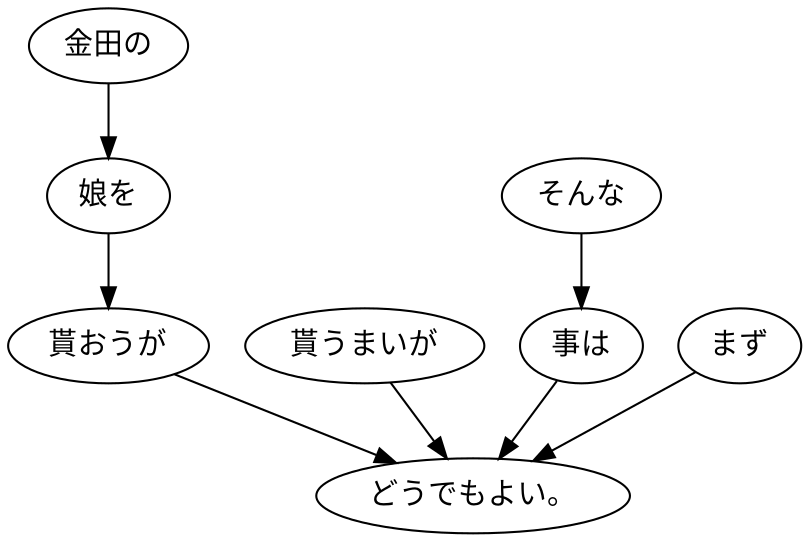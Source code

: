 digraph graph2554 {
	node0 [label="金田の"];
	node1 [label="娘を"];
	node2 [label="貰おうが"];
	node3 [label="貰うまいが"];
	node4 [label="そんな"];
	node5 [label="事は"];
	node6 [label="まず"];
	node7 [label="どうでもよい。"];
	node0 -> node1;
	node1 -> node2;
	node2 -> node7;
	node3 -> node7;
	node4 -> node5;
	node5 -> node7;
	node6 -> node7;
}
